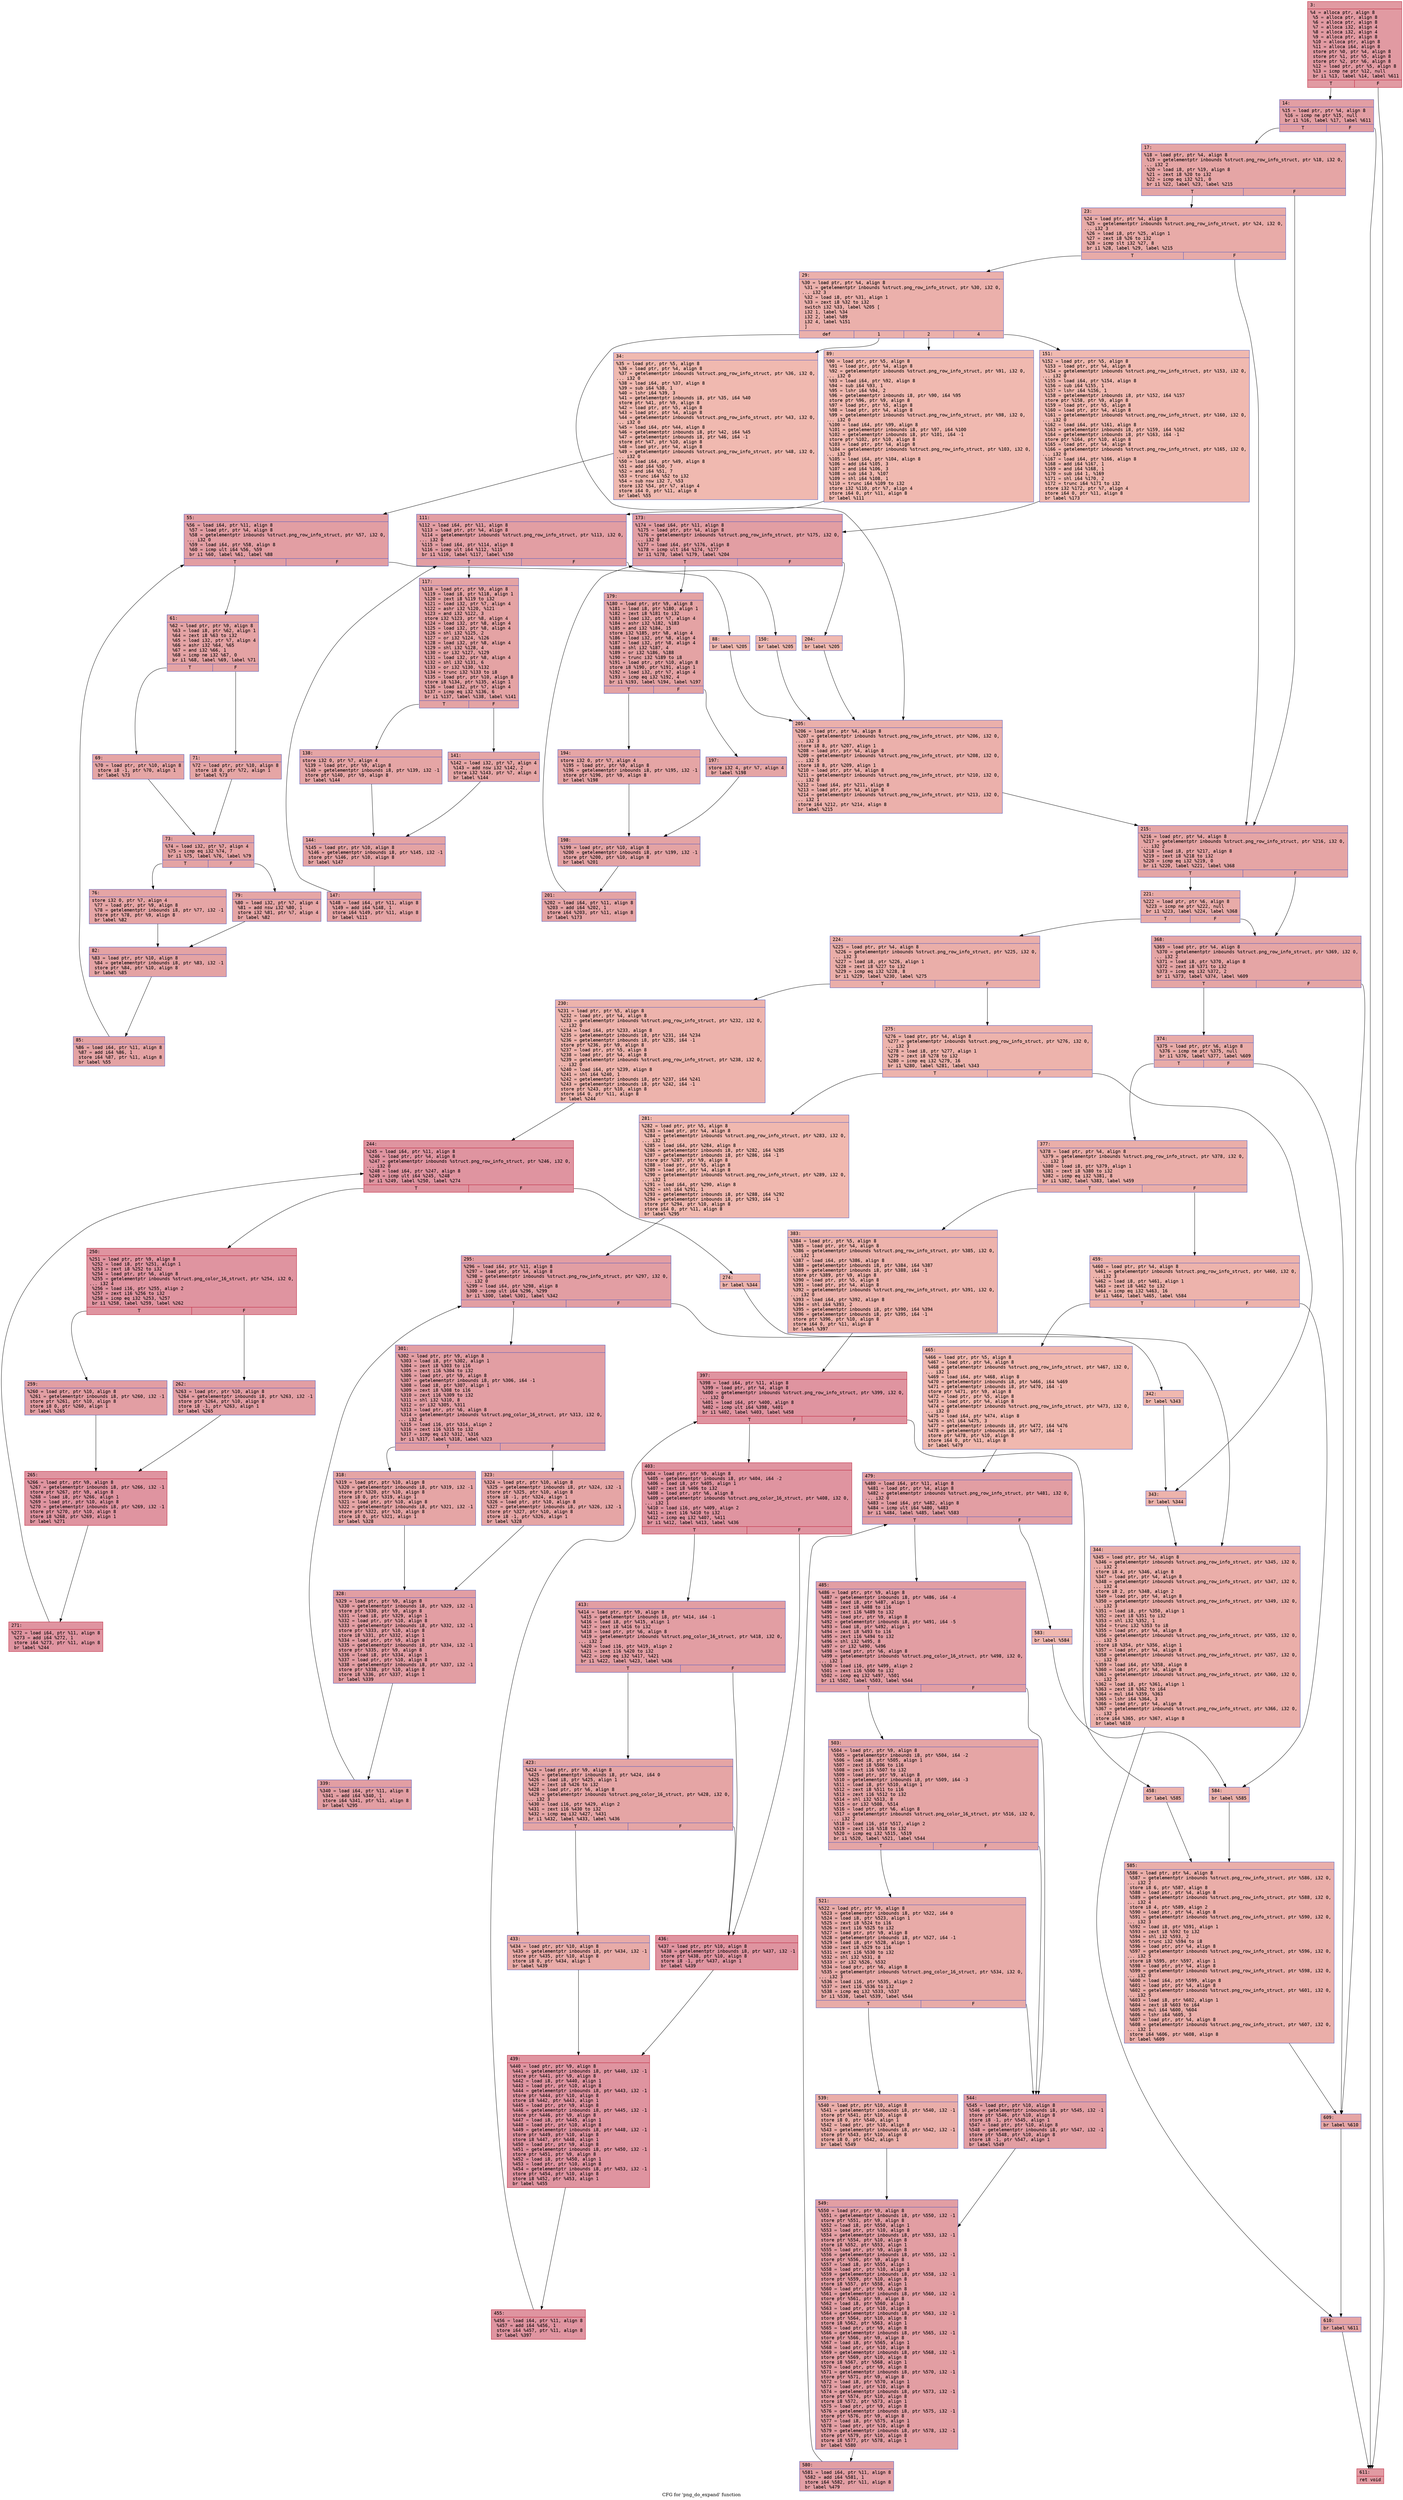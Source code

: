 digraph "CFG for 'png_do_expand' function" {
	label="CFG for 'png_do_expand' function";

	Node0x600000d990e0 [shape=record,color="#b70d28ff", style=filled, fillcolor="#bb1b2c70" fontname="Courier",label="{3:\l|  %4 = alloca ptr, align 8\l  %5 = alloca ptr, align 8\l  %6 = alloca ptr, align 8\l  %7 = alloca i32, align 4\l  %8 = alloca i32, align 4\l  %9 = alloca ptr, align 8\l  %10 = alloca ptr, align 8\l  %11 = alloca i64, align 8\l  store ptr %0, ptr %4, align 8\l  store ptr %1, ptr %5, align 8\l  store ptr %2, ptr %6, align 8\l  %12 = load ptr, ptr %5, align 8\l  %13 = icmp ne ptr %12, null\l  br i1 %13, label %14, label %611\l|{<s0>T|<s1>F}}"];
	Node0x600000d990e0:s0 -> Node0x600000d99130[tooltip="3 -> 14\nProbability 62.50%" ];
	Node0x600000d990e0:s1 -> Node0x600000d9aad0[tooltip="3 -> 611\nProbability 37.50%" ];
	Node0x600000d99130 [shape=record,color="#3d50c3ff", style=filled, fillcolor="#be242e70" fontname="Courier",label="{14:\l|  %15 = load ptr, ptr %4, align 8\l  %16 = icmp ne ptr %15, null\l  br i1 %16, label %17, label %611\l|{<s0>T|<s1>F}}"];
	Node0x600000d99130:s0 -> Node0x600000d99180[tooltip="14 -> 17\nProbability 62.50%" ];
	Node0x600000d99130:s1 -> Node0x600000d9aad0[tooltip="14 -> 611\nProbability 37.50%" ];
	Node0x600000d99180 [shape=record,color="#3d50c3ff", style=filled, fillcolor="#c5333470" fontname="Courier",label="{17:\l|  %18 = load ptr, ptr %4, align 8\l  %19 = getelementptr inbounds %struct.png_row_info_struct, ptr %18, i32 0,\l... i32 2\l  %20 = load i8, ptr %19, align 8\l  %21 = zext i8 %20 to i32\l  %22 = icmp eq i32 %21, 0\l  br i1 %22, label %23, label %215\l|{<s0>T|<s1>F}}"];
	Node0x600000d99180:s0 -> Node0x600000d991d0[tooltip="17 -> 23\nProbability 37.50%" ];
	Node0x600000d99180:s1 -> Node0x600000d99b30[tooltip="17 -> 215\nProbability 62.50%" ];
	Node0x600000d991d0 [shape=record,color="#3d50c3ff", style=filled, fillcolor="#cc403a70" fontname="Courier",label="{23:\l|  %24 = load ptr, ptr %4, align 8\l  %25 = getelementptr inbounds %struct.png_row_info_struct, ptr %24, i32 0,\l... i32 3\l  %26 = load i8, ptr %25, align 1\l  %27 = zext i8 %26 to i32\l  %28 = icmp slt i32 %27, 8\l  br i1 %28, label %29, label %215\l|{<s0>T|<s1>F}}"];
	Node0x600000d991d0:s0 -> Node0x600000d99220[tooltip="23 -> 29\nProbability 50.00%" ];
	Node0x600000d991d0:s1 -> Node0x600000d99b30[tooltip="23 -> 215\nProbability 50.00%" ];
	Node0x600000d99220 [shape=record,color="#3d50c3ff", style=filled, fillcolor="#d24b4070" fontname="Courier",label="{29:\l|  %30 = load ptr, ptr %4, align 8\l  %31 = getelementptr inbounds %struct.png_row_info_struct, ptr %30, i32 0,\l... i32 3\l  %32 = load i8, ptr %31, align 1\l  %33 = zext i8 %32 to i32\l  switch i32 %33, label %205 [\l    i32 1, label %34\l    i32 2, label %89\l    i32 4, label %151\l  ]\l|{<s0>def|<s1>1|<s2>2|<s3>4}}"];
	Node0x600000d99220:s0 -> Node0x600000d99ae0[tooltip="29 -> 205\nProbability 25.00%" ];
	Node0x600000d99220:s1 -> Node0x600000d99270[tooltip="29 -> 34\nProbability 25.00%" ];
	Node0x600000d99220:s2 -> Node0x600000d995e0[tooltip="29 -> 89\nProbability 25.00%" ];
	Node0x600000d99220:s3 -> Node0x600000d99860[tooltip="29 -> 151\nProbability 25.00%" ];
	Node0x600000d99270 [shape=record,color="#3d50c3ff", style=filled, fillcolor="#de614d70" fontname="Courier",label="{34:\l|  %35 = load ptr, ptr %5, align 8\l  %36 = load ptr, ptr %4, align 8\l  %37 = getelementptr inbounds %struct.png_row_info_struct, ptr %36, i32 0,\l... i32 0\l  %38 = load i64, ptr %37, align 8\l  %39 = sub i64 %38, 1\l  %40 = lshr i64 %39, 3\l  %41 = getelementptr inbounds i8, ptr %35, i64 %40\l  store ptr %41, ptr %9, align 8\l  %42 = load ptr, ptr %5, align 8\l  %43 = load ptr, ptr %4, align 8\l  %44 = getelementptr inbounds %struct.png_row_info_struct, ptr %43, i32 0,\l... i32 0\l  %45 = load i64, ptr %44, align 8\l  %46 = getelementptr inbounds i8, ptr %42, i64 %45\l  %47 = getelementptr inbounds i8, ptr %46, i64 -1\l  store ptr %47, ptr %10, align 8\l  %48 = load ptr, ptr %4, align 8\l  %49 = getelementptr inbounds %struct.png_row_info_struct, ptr %48, i32 0,\l... i32 0\l  %50 = load i64, ptr %49, align 8\l  %51 = add i64 %50, 7\l  %52 = and i64 %51, 7\l  %53 = trunc i64 %52 to i32\l  %54 = sub nsw i32 7, %53\l  store i32 %54, ptr %7, align 4\l  store i64 0, ptr %11, align 8\l  br label %55\l}"];
	Node0x600000d99270 -> Node0x600000d992c0[tooltip="34 -> 55\nProbability 100.00%" ];
	Node0x600000d992c0 [shape=record,color="#3d50c3ff", style=filled, fillcolor="#be242e70" fontname="Courier",label="{55:\l|  %56 = load i64, ptr %11, align 8\l  %57 = load ptr, ptr %4, align 8\l  %58 = getelementptr inbounds %struct.png_row_info_struct, ptr %57, i32 0,\l... i32 0\l  %59 = load i64, ptr %58, align 8\l  %60 = icmp ult i64 %56, %59\l  br i1 %60, label %61, label %88\l|{<s0>T|<s1>F}}"];
	Node0x600000d992c0:s0 -> Node0x600000d99310[tooltip="55 -> 61\nProbability 96.88%" ];
	Node0x600000d992c0:s1 -> Node0x600000d99590[tooltip="55 -> 88\nProbability 3.12%" ];
	Node0x600000d99310 [shape=record,color="#3d50c3ff", style=filled, fillcolor="#c32e3170" fontname="Courier",label="{61:\l|  %62 = load ptr, ptr %9, align 8\l  %63 = load i8, ptr %62, align 1\l  %64 = zext i8 %63 to i32\l  %65 = load i32, ptr %7, align 4\l  %66 = ashr i32 %64, %65\l  %67 = and i32 %66, 1\l  %68 = icmp ne i32 %67, 0\l  br i1 %68, label %69, label %71\l|{<s0>T|<s1>F}}"];
	Node0x600000d99310:s0 -> Node0x600000d99360[tooltip="61 -> 69\nProbability 50.00%" ];
	Node0x600000d99310:s1 -> Node0x600000d993b0[tooltip="61 -> 71\nProbability 50.00%" ];
	Node0x600000d99360 [shape=record,color="#3d50c3ff", style=filled, fillcolor="#c5333470" fontname="Courier",label="{69:\l|  %70 = load ptr, ptr %10, align 8\l  store i8 -1, ptr %70, align 1\l  br label %73\l}"];
	Node0x600000d99360 -> Node0x600000d99400[tooltip="69 -> 73\nProbability 100.00%" ];
	Node0x600000d993b0 [shape=record,color="#3d50c3ff", style=filled, fillcolor="#c5333470" fontname="Courier",label="{71:\l|  %72 = load ptr, ptr %10, align 8\l  store i8 0, ptr %72, align 1\l  br label %73\l}"];
	Node0x600000d993b0 -> Node0x600000d99400[tooltip="71 -> 73\nProbability 100.00%" ];
	Node0x600000d99400 [shape=record,color="#3d50c3ff", style=filled, fillcolor="#c32e3170" fontname="Courier",label="{73:\l|  %74 = load i32, ptr %7, align 4\l  %75 = icmp eq i32 %74, 7\l  br i1 %75, label %76, label %79\l|{<s0>T|<s1>F}}"];
	Node0x600000d99400:s0 -> Node0x600000d99450[tooltip="73 -> 76\nProbability 50.00%" ];
	Node0x600000d99400:s1 -> Node0x600000d994a0[tooltip="73 -> 79\nProbability 50.00%" ];
	Node0x600000d99450 [shape=record,color="#3d50c3ff", style=filled, fillcolor="#c5333470" fontname="Courier",label="{76:\l|  store i32 0, ptr %7, align 4\l  %77 = load ptr, ptr %9, align 8\l  %78 = getelementptr inbounds i8, ptr %77, i32 -1\l  store ptr %78, ptr %9, align 8\l  br label %82\l}"];
	Node0x600000d99450 -> Node0x600000d994f0[tooltip="76 -> 82\nProbability 100.00%" ];
	Node0x600000d994a0 [shape=record,color="#3d50c3ff", style=filled, fillcolor="#c5333470" fontname="Courier",label="{79:\l|  %80 = load i32, ptr %7, align 4\l  %81 = add nsw i32 %80, 1\l  store i32 %81, ptr %7, align 4\l  br label %82\l}"];
	Node0x600000d994a0 -> Node0x600000d994f0[tooltip="79 -> 82\nProbability 100.00%" ];
	Node0x600000d994f0 [shape=record,color="#3d50c3ff", style=filled, fillcolor="#c32e3170" fontname="Courier",label="{82:\l|  %83 = load ptr, ptr %10, align 8\l  %84 = getelementptr inbounds i8, ptr %83, i32 -1\l  store ptr %84, ptr %10, align 8\l  br label %85\l}"];
	Node0x600000d994f0 -> Node0x600000d99540[tooltip="82 -> 85\nProbability 100.00%" ];
	Node0x600000d99540 [shape=record,color="#3d50c3ff", style=filled, fillcolor="#c32e3170" fontname="Courier",label="{85:\l|  %86 = load i64, ptr %11, align 8\l  %87 = add i64 %86, 1\l  store i64 %87, ptr %11, align 8\l  br label %55\l}"];
	Node0x600000d99540 -> Node0x600000d992c0[tooltip="85 -> 55\nProbability 100.00%" ];
	Node0x600000d99590 [shape=record,color="#3d50c3ff", style=filled, fillcolor="#de614d70" fontname="Courier",label="{88:\l|  br label %205\l}"];
	Node0x600000d99590 -> Node0x600000d99ae0[tooltip="88 -> 205\nProbability 100.00%" ];
	Node0x600000d995e0 [shape=record,color="#3d50c3ff", style=filled, fillcolor="#de614d70" fontname="Courier",label="{89:\l|  %90 = load ptr, ptr %5, align 8\l  %91 = load ptr, ptr %4, align 8\l  %92 = getelementptr inbounds %struct.png_row_info_struct, ptr %91, i32 0,\l... i32 0\l  %93 = load i64, ptr %92, align 8\l  %94 = sub i64 %93, 1\l  %95 = lshr i64 %94, 2\l  %96 = getelementptr inbounds i8, ptr %90, i64 %95\l  store ptr %96, ptr %9, align 8\l  %97 = load ptr, ptr %5, align 8\l  %98 = load ptr, ptr %4, align 8\l  %99 = getelementptr inbounds %struct.png_row_info_struct, ptr %98, i32 0,\l... i32 0\l  %100 = load i64, ptr %99, align 8\l  %101 = getelementptr inbounds i8, ptr %97, i64 %100\l  %102 = getelementptr inbounds i8, ptr %101, i64 -1\l  store ptr %102, ptr %10, align 8\l  %103 = load ptr, ptr %4, align 8\l  %104 = getelementptr inbounds %struct.png_row_info_struct, ptr %103, i32 0,\l... i32 0\l  %105 = load i64, ptr %104, align 8\l  %106 = add i64 %105, 3\l  %107 = and i64 %106, 3\l  %108 = sub i64 3, %107\l  %109 = shl i64 %108, 1\l  %110 = trunc i64 %109 to i32\l  store i32 %110, ptr %7, align 4\l  store i64 0, ptr %11, align 8\l  br label %111\l}"];
	Node0x600000d995e0 -> Node0x600000d99630[tooltip="89 -> 111\nProbability 100.00%" ];
	Node0x600000d99630 [shape=record,color="#3d50c3ff", style=filled, fillcolor="#be242e70" fontname="Courier",label="{111:\l|  %112 = load i64, ptr %11, align 8\l  %113 = load ptr, ptr %4, align 8\l  %114 = getelementptr inbounds %struct.png_row_info_struct, ptr %113, i32 0,\l... i32 0\l  %115 = load i64, ptr %114, align 8\l  %116 = icmp ult i64 %112, %115\l  br i1 %116, label %117, label %150\l|{<s0>T|<s1>F}}"];
	Node0x600000d99630:s0 -> Node0x600000d99680[tooltip="111 -> 117\nProbability 96.88%" ];
	Node0x600000d99630:s1 -> Node0x600000d99810[tooltip="111 -> 150\nProbability 3.12%" ];
	Node0x600000d99680 [shape=record,color="#3d50c3ff", style=filled, fillcolor="#c32e3170" fontname="Courier",label="{117:\l|  %118 = load ptr, ptr %9, align 8\l  %119 = load i8, ptr %118, align 1\l  %120 = zext i8 %119 to i32\l  %121 = load i32, ptr %7, align 4\l  %122 = ashr i32 %120, %121\l  %123 = and i32 %122, 3\l  store i32 %123, ptr %8, align 4\l  %124 = load i32, ptr %8, align 4\l  %125 = load i32, ptr %8, align 4\l  %126 = shl i32 %125, 2\l  %127 = or i32 %124, %126\l  %128 = load i32, ptr %8, align 4\l  %129 = shl i32 %128, 4\l  %130 = or i32 %127, %129\l  %131 = load i32, ptr %8, align 4\l  %132 = shl i32 %131, 6\l  %133 = or i32 %130, %132\l  %134 = trunc i32 %133 to i8\l  %135 = load ptr, ptr %10, align 8\l  store i8 %134, ptr %135, align 1\l  %136 = load i32, ptr %7, align 4\l  %137 = icmp eq i32 %136, 6\l  br i1 %137, label %138, label %141\l|{<s0>T|<s1>F}}"];
	Node0x600000d99680:s0 -> Node0x600000d996d0[tooltip="117 -> 138\nProbability 50.00%" ];
	Node0x600000d99680:s1 -> Node0x600000d99720[tooltip="117 -> 141\nProbability 50.00%" ];
	Node0x600000d996d0 [shape=record,color="#3d50c3ff", style=filled, fillcolor="#c5333470" fontname="Courier",label="{138:\l|  store i32 0, ptr %7, align 4\l  %139 = load ptr, ptr %9, align 8\l  %140 = getelementptr inbounds i8, ptr %139, i32 -1\l  store ptr %140, ptr %9, align 8\l  br label %144\l}"];
	Node0x600000d996d0 -> Node0x600000d99770[tooltip="138 -> 144\nProbability 100.00%" ];
	Node0x600000d99720 [shape=record,color="#3d50c3ff", style=filled, fillcolor="#c5333470" fontname="Courier",label="{141:\l|  %142 = load i32, ptr %7, align 4\l  %143 = add nsw i32 %142, 2\l  store i32 %143, ptr %7, align 4\l  br label %144\l}"];
	Node0x600000d99720 -> Node0x600000d99770[tooltip="141 -> 144\nProbability 100.00%" ];
	Node0x600000d99770 [shape=record,color="#3d50c3ff", style=filled, fillcolor="#c32e3170" fontname="Courier",label="{144:\l|  %145 = load ptr, ptr %10, align 8\l  %146 = getelementptr inbounds i8, ptr %145, i32 -1\l  store ptr %146, ptr %10, align 8\l  br label %147\l}"];
	Node0x600000d99770 -> Node0x600000d997c0[tooltip="144 -> 147\nProbability 100.00%" ];
	Node0x600000d997c0 [shape=record,color="#3d50c3ff", style=filled, fillcolor="#c32e3170" fontname="Courier",label="{147:\l|  %148 = load i64, ptr %11, align 8\l  %149 = add i64 %148, 1\l  store i64 %149, ptr %11, align 8\l  br label %111\l}"];
	Node0x600000d997c0 -> Node0x600000d99630[tooltip="147 -> 111\nProbability 100.00%" ];
	Node0x600000d99810 [shape=record,color="#3d50c3ff", style=filled, fillcolor="#de614d70" fontname="Courier",label="{150:\l|  br label %205\l}"];
	Node0x600000d99810 -> Node0x600000d99ae0[tooltip="150 -> 205\nProbability 100.00%" ];
	Node0x600000d99860 [shape=record,color="#3d50c3ff", style=filled, fillcolor="#de614d70" fontname="Courier",label="{151:\l|  %152 = load ptr, ptr %5, align 8\l  %153 = load ptr, ptr %4, align 8\l  %154 = getelementptr inbounds %struct.png_row_info_struct, ptr %153, i32 0,\l... i32 0\l  %155 = load i64, ptr %154, align 8\l  %156 = sub i64 %155, 1\l  %157 = lshr i64 %156, 1\l  %158 = getelementptr inbounds i8, ptr %152, i64 %157\l  store ptr %158, ptr %9, align 8\l  %159 = load ptr, ptr %5, align 8\l  %160 = load ptr, ptr %4, align 8\l  %161 = getelementptr inbounds %struct.png_row_info_struct, ptr %160, i32 0,\l... i32 0\l  %162 = load i64, ptr %161, align 8\l  %163 = getelementptr inbounds i8, ptr %159, i64 %162\l  %164 = getelementptr inbounds i8, ptr %163, i64 -1\l  store ptr %164, ptr %10, align 8\l  %165 = load ptr, ptr %4, align 8\l  %166 = getelementptr inbounds %struct.png_row_info_struct, ptr %165, i32 0,\l... i32 0\l  %167 = load i64, ptr %166, align 8\l  %168 = add i64 %167, 1\l  %169 = and i64 %168, 1\l  %170 = sub i64 1, %169\l  %171 = shl i64 %170, 2\l  %172 = trunc i64 %171 to i32\l  store i32 %172, ptr %7, align 4\l  store i64 0, ptr %11, align 8\l  br label %173\l}"];
	Node0x600000d99860 -> Node0x600000d998b0[tooltip="151 -> 173\nProbability 100.00%" ];
	Node0x600000d998b0 [shape=record,color="#3d50c3ff", style=filled, fillcolor="#be242e70" fontname="Courier",label="{173:\l|  %174 = load i64, ptr %11, align 8\l  %175 = load ptr, ptr %4, align 8\l  %176 = getelementptr inbounds %struct.png_row_info_struct, ptr %175, i32 0,\l... i32 0\l  %177 = load i64, ptr %176, align 8\l  %178 = icmp ult i64 %174, %177\l  br i1 %178, label %179, label %204\l|{<s0>T|<s1>F}}"];
	Node0x600000d998b0:s0 -> Node0x600000d99900[tooltip="173 -> 179\nProbability 96.88%" ];
	Node0x600000d998b0:s1 -> Node0x600000d99a90[tooltip="173 -> 204\nProbability 3.12%" ];
	Node0x600000d99900 [shape=record,color="#3d50c3ff", style=filled, fillcolor="#c32e3170" fontname="Courier",label="{179:\l|  %180 = load ptr, ptr %9, align 8\l  %181 = load i8, ptr %180, align 1\l  %182 = zext i8 %181 to i32\l  %183 = load i32, ptr %7, align 4\l  %184 = ashr i32 %182, %183\l  %185 = and i32 %184, 15\l  store i32 %185, ptr %8, align 4\l  %186 = load i32, ptr %8, align 4\l  %187 = load i32, ptr %8, align 4\l  %188 = shl i32 %187, 4\l  %189 = or i32 %186, %188\l  %190 = trunc i32 %189 to i8\l  %191 = load ptr, ptr %10, align 8\l  store i8 %190, ptr %191, align 1\l  %192 = load i32, ptr %7, align 4\l  %193 = icmp eq i32 %192, 4\l  br i1 %193, label %194, label %197\l|{<s0>T|<s1>F}}"];
	Node0x600000d99900:s0 -> Node0x600000d99950[tooltip="179 -> 194\nProbability 50.00%" ];
	Node0x600000d99900:s1 -> Node0x600000d999a0[tooltip="179 -> 197\nProbability 50.00%" ];
	Node0x600000d99950 [shape=record,color="#3d50c3ff", style=filled, fillcolor="#c5333470" fontname="Courier",label="{194:\l|  store i32 0, ptr %7, align 4\l  %195 = load ptr, ptr %9, align 8\l  %196 = getelementptr inbounds i8, ptr %195, i32 -1\l  store ptr %196, ptr %9, align 8\l  br label %198\l}"];
	Node0x600000d99950 -> Node0x600000d999f0[tooltip="194 -> 198\nProbability 100.00%" ];
	Node0x600000d999a0 [shape=record,color="#3d50c3ff", style=filled, fillcolor="#c5333470" fontname="Courier",label="{197:\l|  store i32 4, ptr %7, align 4\l  br label %198\l}"];
	Node0x600000d999a0 -> Node0x600000d999f0[tooltip="197 -> 198\nProbability 100.00%" ];
	Node0x600000d999f0 [shape=record,color="#3d50c3ff", style=filled, fillcolor="#c32e3170" fontname="Courier",label="{198:\l|  %199 = load ptr, ptr %10, align 8\l  %200 = getelementptr inbounds i8, ptr %199, i32 -1\l  store ptr %200, ptr %10, align 8\l  br label %201\l}"];
	Node0x600000d999f0 -> Node0x600000d99a40[tooltip="198 -> 201\nProbability 100.00%" ];
	Node0x600000d99a40 [shape=record,color="#3d50c3ff", style=filled, fillcolor="#c32e3170" fontname="Courier",label="{201:\l|  %202 = load i64, ptr %11, align 8\l  %203 = add i64 %202, 1\l  store i64 %203, ptr %11, align 8\l  br label %173\l}"];
	Node0x600000d99a40 -> Node0x600000d998b0[tooltip="201 -> 173\nProbability 100.00%" ];
	Node0x600000d99a90 [shape=record,color="#3d50c3ff", style=filled, fillcolor="#de614d70" fontname="Courier",label="{204:\l|  br label %205\l}"];
	Node0x600000d99a90 -> Node0x600000d99ae0[tooltip="204 -> 205\nProbability 100.00%" ];
	Node0x600000d99ae0 [shape=record,color="#3d50c3ff", style=filled, fillcolor="#d24b4070" fontname="Courier",label="{205:\l|  %206 = load ptr, ptr %4, align 8\l  %207 = getelementptr inbounds %struct.png_row_info_struct, ptr %206, i32 0,\l... i32 3\l  store i8 8, ptr %207, align 1\l  %208 = load ptr, ptr %4, align 8\l  %209 = getelementptr inbounds %struct.png_row_info_struct, ptr %208, i32 0,\l... i32 5\l  store i8 8, ptr %209, align 1\l  %210 = load ptr, ptr %4, align 8\l  %211 = getelementptr inbounds %struct.png_row_info_struct, ptr %210, i32 0,\l... i32 0\l  %212 = load i64, ptr %211, align 8\l  %213 = load ptr, ptr %4, align 8\l  %214 = getelementptr inbounds %struct.png_row_info_struct, ptr %213, i32 0,\l... i32 1\l  store i64 %212, ptr %214, align 8\l  br label %215\l}"];
	Node0x600000d99ae0 -> Node0x600000d99b30[tooltip="205 -> 215\nProbability 100.00%" ];
	Node0x600000d99b30 [shape=record,color="#3d50c3ff", style=filled, fillcolor="#c5333470" fontname="Courier",label="{215:\l|  %216 = load ptr, ptr %4, align 8\l  %217 = getelementptr inbounds %struct.png_row_info_struct, ptr %216, i32 0,\l... i32 2\l  %218 = load i8, ptr %217, align 8\l  %219 = zext i8 %218 to i32\l  %220 = icmp eq i32 %219, 0\l  br i1 %220, label %221, label %368\l|{<s0>T|<s1>F}}"];
	Node0x600000d99b30:s0 -> Node0x600000d99b80[tooltip="215 -> 221\nProbability 37.50%" ];
	Node0x600000d99b30:s1 -> Node0x600000d9a210[tooltip="215 -> 368\nProbability 62.50%" ];
	Node0x600000d99b80 [shape=record,color="#3d50c3ff", style=filled, fillcolor="#cc403a70" fontname="Courier",label="{221:\l|  %222 = load ptr, ptr %6, align 8\l  %223 = icmp ne ptr %222, null\l  br i1 %223, label %224, label %368\l|{<s0>T|<s1>F}}"];
	Node0x600000d99b80:s0 -> Node0x600000d99bd0[tooltip="221 -> 224\nProbability 62.50%" ];
	Node0x600000d99b80:s1 -> Node0x600000d9a210[tooltip="221 -> 368\nProbability 37.50%" ];
	Node0x600000d99bd0 [shape=record,color="#3d50c3ff", style=filled, fillcolor="#d0473d70" fontname="Courier",label="{224:\l|  %225 = load ptr, ptr %4, align 8\l  %226 = getelementptr inbounds %struct.png_row_info_struct, ptr %225, i32 0,\l... i32 3\l  %227 = load i8, ptr %226, align 1\l  %228 = zext i8 %227 to i32\l  %229 = icmp eq i32 %228, 8\l  br i1 %229, label %230, label %275\l|{<s0>T|<s1>F}}"];
	Node0x600000d99bd0:s0 -> Node0x600000d99c20[tooltip="224 -> 230\nProbability 50.00%" ];
	Node0x600000d99bd0:s1 -> Node0x600000d99ea0[tooltip="224 -> 275\nProbability 50.00%" ];
	Node0x600000d99c20 [shape=record,color="#3d50c3ff", style=filled, fillcolor="#d6524470" fontname="Courier",label="{230:\l|  %231 = load ptr, ptr %5, align 8\l  %232 = load ptr, ptr %4, align 8\l  %233 = getelementptr inbounds %struct.png_row_info_struct, ptr %232, i32 0,\l... i32 0\l  %234 = load i64, ptr %233, align 8\l  %235 = getelementptr inbounds i8, ptr %231, i64 %234\l  %236 = getelementptr inbounds i8, ptr %235, i64 -1\l  store ptr %236, ptr %9, align 8\l  %237 = load ptr, ptr %5, align 8\l  %238 = load ptr, ptr %4, align 8\l  %239 = getelementptr inbounds %struct.png_row_info_struct, ptr %238, i32 0,\l... i32 0\l  %240 = load i64, ptr %239, align 8\l  %241 = shl i64 %240, 1\l  %242 = getelementptr inbounds i8, ptr %237, i64 %241\l  %243 = getelementptr inbounds i8, ptr %242, i64 -1\l  store ptr %243, ptr %10, align 8\l  store i64 0, ptr %11, align 8\l  br label %244\l}"];
	Node0x600000d99c20 -> Node0x600000d99c70[tooltip="230 -> 244\nProbability 100.00%" ];
	Node0x600000d99c70 [shape=record,color="#b70d28ff", style=filled, fillcolor="#b70d2870" fontname="Courier",label="{244:\l|  %245 = load i64, ptr %11, align 8\l  %246 = load ptr, ptr %4, align 8\l  %247 = getelementptr inbounds %struct.png_row_info_struct, ptr %246, i32 0,\l... i32 0\l  %248 = load i64, ptr %247, align 8\l  %249 = icmp ult i64 %245, %248\l  br i1 %249, label %250, label %274\l|{<s0>T|<s1>F}}"];
	Node0x600000d99c70:s0 -> Node0x600000d99cc0[tooltip="244 -> 250\nProbability 96.88%" ];
	Node0x600000d99c70:s1 -> Node0x600000d99e50[tooltip="244 -> 274\nProbability 3.12%" ];
	Node0x600000d99cc0 [shape=record,color="#b70d28ff", style=filled, fillcolor="#b70d2870" fontname="Courier",label="{250:\l|  %251 = load ptr, ptr %9, align 8\l  %252 = load i8, ptr %251, align 1\l  %253 = zext i8 %252 to i32\l  %254 = load ptr, ptr %6, align 8\l  %255 = getelementptr inbounds %struct.png_color_16_struct, ptr %254, i32 0,\l... i32 4\l  %256 = load i16, ptr %255, align 2\l  %257 = zext i16 %256 to i32\l  %258 = icmp eq i32 %253, %257\l  br i1 %258, label %259, label %262\l|{<s0>T|<s1>F}}"];
	Node0x600000d99cc0:s0 -> Node0x600000d99d10[tooltip="250 -> 259\nProbability 50.00%" ];
	Node0x600000d99cc0:s1 -> Node0x600000d99d60[tooltip="250 -> 262\nProbability 50.00%" ];
	Node0x600000d99d10 [shape=record,color="#3d50c3ff", style=filled, fillcolor="#be242e70" fontname="Courier",label="{259:\l|  %260 = load ptr, ptr %10, align 8\l  %261 = getelementptr inbounds i8, ptr %260, i32 -1\l  store ptr %261, ptr %10, align 8\l  store i8 0, ptr %260, align 1\l  br label %265\l}"];
	Node0x600000d99d10 -> Node0x600000d99db0[tooltip="259 -> 265\nProbability 100.00%" ];
	Node0x600000d99d60 [shape=record,color="#3d50c3ff", style=filled, fillcolor="#be242e70" fontname="Courier",label="{262:\l|  %263 = load ptr, ptr %10, align 8\l  %264 = getelementptr inbounds i8, ptr %263, i32 -1\l  store ptr %264, ptr %10, align 8\l  store i8 -1, ptr %263, align 1\l  br label %265\l}"];
	Node0x600000d99d60 -> Node0x600000d99db0[tooltip="262 -> 265\nProbability 100.00%" ];
	Node0x600000d99db0 [shape=record,color="#b70d28ff", style=filled, fillcolor="#b70d2870" fontname="Courier",label="{265:\l|  %266 = load ptr, ptr %9, align 8\l  %267 = getelementptr inbounds i8, ptr %266, i32 -1\l  store ptr %267, ptr %9, align 8\l  %268 = load i8, ptr %266, align 1\l  %269 = load ptr, ptr %10, align 8\l  %270 = getelementptr inbounds i8, ptr %269, i32 -1\l  store ptr %270, ptr %10, align 8\l  store i8 %268, ptr %269, align 1\l  br label %271\l}"];
	Node0x600000d99db0 -> Node0x600000d99e00[tooltip="265 -> 271\nProbability 100.00%" ];
	Node0x600000d99e00 [shape=record,color="#b70d28ff", style=filled, fillcolor="#b70d2870" fontname="Courier",label="{271:\l|  %272 = load i64, ptr %11, align 8\l  %273 = add i64 %272, 1\l  store i64 %273, ptr %11, align 8\l  br label %244\l}"];
	Node0x600000d99e00 -> Node0x600000d99c70[tooltip="271 -> 244\nProbability 100.00%" ];
	Node0x600000d99e50 [shape=record,color="#3d50c3ff", style=filled, fillcolor="#d6524470" fontname="Courier",label="{274:\l|  br label %344\l}"];
	Node0x600000d99e50 -> Node0x600000d9a1c0[tooltip="274 -> 344\nProbability 100.00%" ];
	Node0x600000d99ea0 [shape=record,color="#3d50c3ff", style=filled, fillcolor="#d6524470" fontname="Courier",label="{275:\l|  %276 = load ptr, ptr %4, align 8\l  %277 = getelementptr inbounds %struct.png_row_info_struct, ptr %276, i32 0,\l... i32 3\l  %278 = load i8, ptr %277, align 1\l  %279 = zext i8 %278 to i32\l  %280 = icmp eq i32 %279, 16\l  br i1 %280, label %281, label %343\l|{<s0>T|<s1>F}}"];
	Node0x600000d99ea0:s0 -> Node0x600000d99ef0[tooltip="275 -> 281\nProbability 50.00%" ];
	Node0x600000d99ea0:s1 -> Node0x600000d9a170[tooltip="275 -> 343\nProbability 50.00%" ];
	Node0x600000d99ef0 [shape=record,color="#3d50c3ff", style=filled, fillcolor="#dc5d4a70" fontname="Courier",label="{281:\l|  %282 = load ptr, ptr %5, align 8\l  %283 = load ptr, ptr %4, align 8\l  %284 = getelementptr inbounds %struct.png_row_info_struct, ptr %283, i32 0,\l... i32 1\l  %285 = load i64, ptr %284, align 8\l  %286 = getelementptr inbounds i8, ptr %282, i64 %285\l  %287 = getelementptr inbounds i8, ptr %286, i64 -1\l  store ptr %287, ptr %9, align 8\l  %288 = load ptr, ptr %5, align 8\l  %289 = load ptr, ptr %4, align 8\l  %290 = getelementptr inbounds %struct.png_row_info_struct, ptr %289, i32 0,\l... i32 1\l  %291 = load i64, ptr %290, align 8\l  %292 = shl i64 %291, 1\l  %293 = getelementptr inbounds i8, ptr %288, i64 %292\l  %294 = getelementptr inbounds i8, ptr %293, i64 -1\l  store ptr %294, ptr %10, align 8\l  store i64 0, ptr %11, align 8\l  br label %295\l}"];
	Node0x600000d99ef0 -> Node0x600000d99f40[tooltip="281 -> 295\nProbability 100.00%" ];
	Node0x600000d99f40 [shape=record,color="#3d50c3ff", style=filled, fillcolor="#be242e70" fontname="Courier",label="{295:\l|  %296 = load i64, ptr %11, align 8\l  %297 = load ptr, ptr %4, align 8\l  %298 = getelementptr inbounds %struct.png_row_info_struct, ptr %297, i32 0,\l... i32 0\l  %299 = load i64, ptr %298, align 8\l  %300 = icmp ult i64 %296, %299\l  br i1 %300, label %301, label %342\l|{<s0>T|<s1>F}}"];
	Node0x600000d99f40:s0 -> Node0x600000d99f90[tooltip="295 -> 301\nProbability 96.88%" ];
	Node0x600000d99f40:s1 -> Node0x600000d9a120[tooltip="295 -> 342\nProbability 3.12%" ];
	Node0x600000d99f90 [shape=record,color="#3d50c3ff", style=filled, fillcolor="#be242e70" fontname="Courier",label="{301:\l|  %302 = load ptr, ptr %9, align 8\l  %303 = load i8, ptr %302, align 1\l  %304 = zext i8 %303 to i16\l  %305 = zext i16 %304 to i32\l  %306 = load ptr, ptr %9, align 8\l  %307 = getelementptr inbounds i8, ptr %306, i64 -1\l  %308 = load i8, ptr %307, align 1\l  %309 = zext i8 %308 to i16\l  %310 = zext i16 %309 to i32\l  %311 = shl i32 %310, 8\l  %312 = or i32 %305, %311\l  %313 = load ptr, ptr %6, align 8\l  %314 = getelementptr inbounds %struct.png_color_16_struct, ptr %313, i32 0,\l... i32 4\l  %315 = load i16, ptr %314, align 2\l  %316 = zext i16 %315 to i32\l  %317 = icmp eq i32 %312, %316\l  br i1 %317, label %318, label %323\l|{<s0>T|<s1>F}}"];
	Node0x600000d99f90:s0 -> Node0x600000d99fe0[tooltip="301 -> 318\nProbability 50.00%" ];
	Node0x600000d99f90:s1 -> Node0x600000d9a030[tooltip="301 -> 323\nProbability 50.00%" ];
	Node0x600000d99fe0 [shape=record,color="#3d50c3ff", style=filled, fillcolor="#c5333470" fontname="Courier",label="{318:\l|  %319 = load ptr, ptr %10, align 8\l  %320 = getelementptr inbounds i8, ptr %319, i32 -1\l  store ptr %320, ptr %10, align 8\l  store i8 0, ptr %319, align 1\l  %321 = load ptr, ptr %10, align 8\l  %322 = getelementptr inbounds i8, ptr %321, i32 -1\l  store ptr %322, ptr %10, align 8\l  store i8 0, ptr %321, align 1\l  br label %328\l}"];
	Node0x600000d99fe0 -> Node0x600000d9a080[tooltip="318 -> 328\nProbability 100.00%" ];
	Node0x600000d9a030 [shape=record,color="#3d50c3ff", style=filled, fillcolor="#c5333470" fontname="Courier",label="{323:\l|  %324 = load ptr, ptr %10, align 8\l  %325 = getelementptr inbounds i8, ptr %324, i32 -1\l  store ptr %325, ptr %10, align 8\l  store i8 -1, ptr %324, align 1\l  %326 = load ptr, ptr %10, align 8\l  %327 = getelementptr inbounds i8, ptr %326, i32 -1\l  store ptr %327, ptr %10, align 8\l  store i8 -1, ptr %326, align 1\l  br label %328\l}"];
	Node0x600000d9a030 -> Node0x600000d9a080[tooltip="323 -> 328\nProbability 100.00%" ];
	Node0x600000d9a080 [shape=record,color="#3d50c3ff", style=filled, fillcolor="#be242e70" fontname="Courier",label="{328:\l|  %329 = load ptr, ptr %9, align 8\l  %330 = getelementptr inbounds i8, ptr %329, i32 -1\l  store ptr %330, ptr %9, align 8\l  %331 = load i8, ptr %329, align 1\l  %332 = load ptr, ptr %10, align 8\l  %333 = getelementptr inbounds i8, ptr %332, i32 -1\l  store ptr %333, ptr %10, align 8\l  store i8 %331, ptr %332, align 1\l  %334 = load ptr, ptr %9, align 8\l  %335 = getelementptr inbounds i8, ptr %334, i32 -1\l  store ptr %335, ptr %9, align 8\l  %336 = load i8, ptr %334, align 1\l  %337 = load ptr, ptr %10, align 8\l  %338 = getelementptr inbounds i8, ptr %337, i32 -1\l  store ptr %338, ptr %10, align 8\l  store i8 %336, ptr %337, align 1\l  br label %339\l}"];
	Node0x600000d9a080 -> Node0x600000d9a0d0[tooltip="328 -> 339\nProbability 100.00%" ];
	Node0x600000d9a0d0 [shape=record,color="#3d50c3ff", style=filled, fillcolor="#be242e70" fontname="Courier",label="{339:\l|  %340 = load i64, ptr %11, align 8\l  %341 = add i64 %340, 1\l  store i64 %341, ptr %11, align 8\l  br label %295\l}"];
	Node0x600000d9a0d0 -> Node0x600000d99f40[tooltip="339 -> 295\nProbability 100.00%" ];
	Node0x600000d9a120 [shape=record,color="#3d50c3ff", style=filled, fillcolor="#dc5d4a70" fontname="Courier",label="{342:\l|  br label %343\l}"];
	Node0x600000d9a120 -> Node0x600000d9a170[tooltip="342 -> 343\nProbability 100.00%" ];
	Node0x600000d9a170 [shape=record,color="#3d50c3ff", style=filled, fillcolor="#d6524470" fontname="Courier",label="{343:\l|  br label %344\l}"];
	Node0x600000d9a170 -> Node0x600000d9a1c0[tooltip="343 -> 344\nProbability 100.00%" ];
	Node0x600000d9a1c0 [shape=record,color="#3d50c3ff", style=filled, fillcolor="#d0473d70" fontname="Courier",label="{344:\l|  %345 = load ptr, ptr %4, align 8\l  %346 = getelementptr inbounds %struct.png_row_info_struct, ptr %345, i32 0,\l... i32 2\l  store i8 4, ptr %346, align 8\l  %347 = load ptr, ptr %4, align 8\l  %348 = getelementptr inbounds %struct.png_row_info_struct, ptr %347, i32 0,\l... i32 4\l  store i8 2, ptr %348, align 2\l  %349 = load ptr, ptr %4, align 8\l  %350 = getelementptr inbounds %struct.png_row_info_struct, ptr %349, i32 0,\l... i32 3\l  %351 = load i8, ptr %350, align 1\l  %352 = zext i8 %351 to i32\l  %353 = shl i32 %352, 1\l  %354 = trunc i32 %353 to i8\l  %355 = load ptr, ptr %4, align 8\l  %356 = getelementptr inbounds %struct.png_row_info_struct, ptr %355, i32 0,\l... i32 5\l  store i8 %354, ptr %356, align 1\l  %357 = load ptr, ptr %4, align 8\l  %358 = getelementptr inbounds %struct.png_row_info_struct, ptr %357, i32 0,\l... i32 0\l  %359 = load i64, ptr %358, align 8\l  %360 = load ptr, ptr %4, align 8\l  %361 = getelementptr inbounds %struct.png_row_info_struct, ptr %360, i32 0,\l... i32 5\l  %362 = load i8, ptr %361, align 1\l  %363 = zext i8 %362 to i64\l  %364 = mul i64 %359, %363\l  %365 = lshr i64 %364, 3\l  %366 = load ptr, ptr %4, align 8\l  %367 = getelementptr inbounds %struct.png_row_info_struct, ptr %366, i32 0,\l... i32 1\l  store i64 %365, ptr %367, align 8\l  br label %610\l}"];
	Node0x600000d9a1c0 -> Node0x600000d9aa80[tooltip="344 -> 610\nProbability 100.00%" ];
	Node0x600000d9a210 [shape=record,color="#3d50c3ff", style=filled, fillcolor="#c5333470" fontname="Courier",label="{368:\l|  %369 = load ptr, ptr %4, align 8\l  %370 = getelementptr inbounds %struct.png_row_info_struct, ptr %369, i32 0,\l... i32 2\l  %371 = load i8, ptr %370, align 8\l  %372 = zext i8 %371 to i32\l  %373 = icmp eq i32 %372, 2\l  br i1 %373, label %374, label %609\l|{<s0>T|<s1>F}}"];
	Node0x600000d9a210:s0 -> Node0x600000d9a260[tooltip="368 -> 374\nProbability 50.00%" ];
	Node0x600000d9a210:s1 -> Node0x600000d9aa30[tooltip="368 -> 609\nProbability 50.00%" ];
	Node0x600000d9a260 [shape=record,color="#3d50c3ff", style=filled, fillcolor="#cc403a70" fontname="Courier",label="{374:\l|  %375 = load ptr, ptr %6, align 8\l  %376 = icmp ne ptr %375, null\l  br i1 %376, label %377, label %609\l|{<s0>T|<s1>F}}"];
	Node0x600000d9a260:s0 -> Node0x600000d9a2b0[tooltip="374 -> 377\nProbability 62.50%" ];
	Node0x600000d9a260:s1 -> Node0x600000d9aa30[tooltip="374 -> 609\nProbability 37.50%" ];
	Node0x600000d9a2b0 [shape=record,color="#3d50c3ff", style=filled, fillcolor="#d0473d70" fontname="Courier",label="{377:\l|  %378 = load ptr, ptr %4, align 8\l  %379 = getelementptr inbounds %struct.png_row_info_struct, ptr %378, i32 0,\l... i32 3\l  %380 = load i8, ptr %379, align 1\l  %381 = zext i8 %380 to i32\l  %382 = icmp eq i32 %381, 8\l  br i1 %382, label %383, label %459\l|{<s0>T|<s1>F}}"];
	Node0x600000d9a2b0:s0 -> Node0x600000d9a300[tooltip="377 -> 383\nProbability 50.00%" ];
	Node0x600000d9a2b0:s1 -> Node0x600000d9a620[tooltip="377 -> 459\nProbability 50.00%" ];
	Node0x600000d9a300 [shape=record,color="#3d50c3ff", style=filled, fillcolor="#d6524470" fontname="Courier",label="{383:\l|  %384 = load ptr, ptr %5, align 8\l  %385 = load ptr, ptr %4, align 8\l  %386 = getelementptr inbounds %struct.png_row_info_struct, ptr %385, i32 0,\l... i32 1\l  %387 = load i64, ptr %386, align 8\l  %388 = getelementptr inbounds i8, ptr %384, i64 %387\l  %389 = getelementptr inbounds i8, ptr %388, i64 -1\l  store ptr %389, ptr %9, align 8\l  %390 = load ptr, ptr %5, align 8\l  %391 = load ptr, ptr %4, align 8\l  %392 = getelementptr inbounds %struct.png_row_info_struct, ptr %391, i32 0,\l... i32 0\l  %393 = load i64, ptr %392, align 8\l  %394 = shl i64 %393, 2\l  %395 = getelementptr inbounds i8, ptr %390, i64 %394\l  %396 = getelementptr inbounds i8, ptr %395, i64 -1\l  store ptr %396, ptr %10, align 8\l  store i64 0, ptr %11, align 8\l  br label %397\l}"];
	Node0x600000d9a300 -> Node0x600000d9a350[tooltip="383 -> 397\nProbability 100.00%" ];
	Node0x600000d9a350 [shape=record,color="#b70d28ff", style=filled, fillcolor="#b70d2870" fontname="Courier",label="{397:\l|  %398 = load i64, ptr %11, align 8\l  %399 = load ptr, ptr %4, align 8\l  %400 = getelementptr inbounds %struct.png_row_info_struct, ptr %399, i32 0,\l... i32 0\l  %401 = load i64, ptr %400, align 8\l  %402 = icmp ult i64 %398, %401\l  br i1 %402, label %403, label %458\l|{<s0>T|<s1>F}}"];
	Node0x600000d9a350:s0 -> Node0x600000d9a3a0[tooltip="397 -> 403\nProbability 96.88%" ];
	Node0x600000d9a350:s1 -> Node0x600000d9a5d0[tooltip="397 -> 458\nProbability 3.12%" ];
	Node0x600000d9a3a0 [shape=record,color="#b70d28ff", style=filled, fillcolor="#b70d2870" fontname="Courier",label="{403:\l|  %404 = load ptr, ptr %9, align 8\l  %405 = getelementptr inbounds i8, ptr %404, i64 -2\l  %406 = load i8, ptr %405, align 1\l  %407 = zext i8 %406 to i32\l  %408 = load ptr, ptr %6, align 8\l  %409 = getelementptr inbounds %struct.png_color_16_struct, ptr %408, i32 0,\l... i32 1\l  %410 = load i16, ptr %409, align 2\l  %411 = zext i16 %410 to i32\l  %412 = icmp eq i32 %407, %411\l  br i1 %412, label %413, label %436\l|{<s0>T|<s1>F}}"];
	Node0x600000d9a3a0:s0 -> Node0x600000d9a3f0[tooltip="403 -> 413\nProbability 50.00%" ];
	Node0x600000d9a3a0:s1 -> Node0x600000d9a4e0[tooltip="403 -> 436\nProbability 50.00%" ];
	Node0x600000d9a3f0 [shape=record,color="#3d50c3ff", style=filled, fillcolor="#be242e70" fontname="Courier",label="{413:\l|  %414 = load ptr, ptr %9, align 8\l  %415 = getelementptr inbounds i8, ptr %414, i64 -1\l  %416 = load i8, ptr %415, align 1\l  %417 = zext i8 %416 to i32\l  %418 = load ptr, ptr %6, align 8\l  %419 = getelementptr inbounds %struct.png_color_16_struct, ptr %418, i32 0,\l... i32 2\l  %420 = load i16, ptr %419, align 2\l  %421 = zext i16 %420 to i32\l  %422 = icmp eq i32 %417, %421\l  br i1 %422, label %423, label %436\l|{<s0>T|<s1>F}}"];
	Node0x600000d9a3f0:s0 -> Node0x600000d9a440[tooltip="413 -> 423\nProbability 50.00%" ];
	Node0x600000d9a3f0:s1 -> Node0x600000d9a4e0[tooltip="413 -> 436\nProbability 50.00%" ];
	Node0x600000d9a440 [shape=record,color="#3d50c3ff", style=filled, fillcolor="#c5333470" fontname="Courier",label="{423:\l|  %424 = load ptr, ptr %9, align 8\l  %425 = getelementptr inbounds i8, ptr %424, i64 0\l  %426 = load i8, ptr %425, align 1\l  %427 = zext i8 %426 to i32\l  %428 = load ptr, ptr %6, align 8\l  %429 = getelementptr inbounds %struct.png_color_16_struct, ptr %428, i32 0,\l... i32 3\l  %430 = load i16, ptr %429, align 2\l  %431 = zext i16 %430 to i32\l  %432 = icmp eq i32 %427, %431\l  br i1 %432, label %433, label %436\l|{<s0>T|<s1>F}}"];
	Node0x600000d9a440:s0 -> Node0x600000d9a490[tooltip="423 -> 433\nProbability 50.00%" ];
	Node0x600000d9a440:s1 -> Node0x600000d9a4e0[tooltip="423 -> 436\nProbability 50.00%" ];
	Node0x600000d9a490 [shape=record,color="#3d50c3ff", style=filled, fillcolor="#cc403a70" fontname="Courier",label="{433:\l|  %434 = load ptr, ptr %10, align 8\l  %435 = getelementptr inbounds i8, ptr %434, i32 -1\l  store ptr %435, ptr %10, align 8\l  store i8 0, ptr %434, align 1\l  br label %439\l}"];
	Node0x600000d9a490 -> Node0x600000d9a530[tooltip="433 -> 439\nProbability 100.00%" ];
	Node0x600000d9a4e0 [shape=record,color="#b70d28ff", style=filled, fillcolor="#b70d2870" fontname="Courier",label="{436:\l|  %437 = load ptr, ptr %10, align 8\l  %438 = getelementptr inbounds i8, ptr %437, i32 -1\l  store ptr %438, ptr %10, align 8\l  store i8 -1, ptr %437, align 1\l  br label %439\l}"];
	Node0x600000d9a4e0 -> Node0x600000d9a530[tooltip="436 -> 439\nProbability 100.00%" ];
	Node0x600000d9a530 [shape=record,color="#b70d28ff", style=filled, fillcolor="#b70d2870" fontname="Courier",label="{439:\l|  %440 = load ptr, ptr %9, align 8\l  %441 = getelementptr inbounds i8, ptr %440, i32 -1\l  store ptr %441, ptr %9, align 8\l  %442 = load i8, ptr %440, align 1\l  %443 = load ptr, ptr %10, align 8\l  %444 = getelementptr inbounds i8, ptr %443, i32 -1\l  store ptr %444, ptr %10, align 8\l  store i8 %442, ptr %443, align 1\l  %445 = load ptr, ptr %9, align 8\l  %446 = getelementptr inbounds i8, ptr %445, i32 -1\l  store ptr %446, ptr %9, align 8\l  %447 = load i8, ptr %445, align 1\l  %448 = load ptr, ptr %10, align 8\l  %449 = getelementptr inbounds i8, ptr %448, i32 -1\l  store ptr %449, ptr %10, align 8\l  store i8 %447, ptr %448, align 1\l  %450 = load ptr, ptr %9, align 8\l  %451 = getelementptr inbounds i8, ptr %450, i32 -1\l  store ptr %451, ptr %9, align 8\l  %452 = load i8, ptr %450, align 1\l  %453 = load ptr, ptr %10, align 8\l  %454 = getelementptr inbounds i8, ptr %453, i32 -1\l  store ptr %454, ptr %10, align 8\l  store i8 %452, ptr %453, align 1\l  br label %455\l}"];
	Node0x600000d9a530 -> Node0x600000d9a580[tooltip="439 -> 455\nProbability 100.00%" ];
	Node0x600000d9a580 [shape=record,color="#b70d28ff", style=filled, fillcolor="#b70d2870" fontname="Courier",label="{455:\l|  %456 = load i64, ptr %11, align 8\l  %457 = add i64 %456, 1\l  store i64 %457, ptr %11, align 8\l  br label %397\l}"];
	Node0x600000d9a580 -> Node0x600000d9a350[tooltip="455 -> 397\nProbability 100.00%" ];
	Node0x600000d9a5d0 [shape=record,color="#3d50c3ff", style=filled, fillcolor="#d6524470" fontname="Courier",label="{458:\l|  br label %585\l}"];
	Node0x600000d9a5d0 -> Node0x600000d9a9e0[tooltip="458 -> 585\nProbability 100.00%" ];
	Node0x600000d9a620 [shape=record,color="#3d50c3ff", style=filled, fillcolor="#d6524470" fontname="Courier",label="{459:\l|  %460 = load ptr, ptr %4, align 8\l  %461 = getelementptr inbounds %struct.png_row_info_struct, ptr %460, i32 0,\l... i32 3\l  %462 = load i8, ptr %461, align 1\l  %463 = zext i8 %462 to i32\l  %464 = icmp eq i32 %463, 16\l  br i1 %464, label %465, label %584\l|{<s0>T|<s1>F}}"];
	Node0x600000d9a620:s0 -> Node0x600000d9a670[tooltip="459 -> 465\nProbability 50.00%" ];
	Node0x600000d9a620:s1 -> Node0x600000d9a990[tooltip="459 -> 584\nProbability 50.00%" ];
	Node0x600000d9a670 [shape=record,color="#3d50c3ff", style=filled, fillcolor="#dc5d4a70" fontname="Courier",label="{465:\l|  %466 = load ptr, ptr %5, align 8\l  %467 = load ptr, ptr %4, align 8\l  %468 = getelementptr inbounds %struct.png_row_info_struct, ptr %467, i32 0,\l... i32 1\l  %469 = load i64, ptr %468, align 8\l  %470 = getelementptr inbounds i8, ptr %466, i64 %469\l  %471 = getelementptr inbounds i8, ptr %470, i64 -1\l  store ptr %471, ptr %9, align 8\l  %472 = load ptr, ptr %5, align 8\l  %473 = load ptr, ptr %4, align 8\l  %474 = getelementptr inbounds %struct.png_row_info_struct, ptr %473, i32 0,\l... i32 0\l  %475 = load i64, ptr %474, align 8\l  %476 = shl i64 %475, 3\l  %477 = getelementptr inbounds i8, ptr %472, i64 %476\l  %478 = getelementptr inbounds i8, ptr %477, i64 -1\l  store ptr %478, ptr %10, align 8\l  store i64 0, ptr %11, align 8\l  br label %479\l}"];
	Node0x600000d9a670 -> Node0x600000d9a6c0[tooltip="465 -> 479\nProbability 100.00%" ];
	Node0x600000d9a6c0 [shape=record,color="#3d50c3ff", style=filled, fillcolor="#be242e70" fontname="Courier",label="{479:\l|  %480 = load i64, ptr %11, align 8\l  %481 = load ptr, ptr %4, align 8\l  %482 = getelementptr inbounds %struct.png_row_info_struct, ptr %481, i32 0,\l... i32 0\l  %483 = load i64, ptr %482, align 8\l  %484 = icmp ult i64 %480, %483\l  br i1 %484, label %485, label %583\l|{<s0>T|<s1>F}}"];
	Node0x600000d9a6c0:s0 -> Node0x600000d9a710[tooltip="479 -> 485\nProbability 96.88%" ];
	Node0x600000d9a6c0:s1 -> Node0x600000d9a940[tooltip="479 -> 583\nProbability 3.12%" ];
	Node0x600000d9a710 [shape=record,color="#3d50c3ff", style=filled, fillcolor="#be242e70" fontname="Courier",label="{485:\l|  %486 = load ptr, ptr %9, align 8\l  %487 = getelementptr inbounds i8, ptr %486, i64 -4\l  %488 = load i8, ptr %487, align 1\l  %489 = zext i8 %488 to i16\l  %490 = zext i16 %489 to i32\l  %491 = load ptr, ptr %9, align 8\l  %492 = getelementptr inbounds i8, ptr %491, i64 -5\l  %493 = load i8, ptr %492, align 1\l  %494 = zext i8 %493 to i16\l  %495 = zext i16 %494 to i32\l  %496 = shl i32 %495, 8\l  %497 = or i32 %490, %496\l  %498 = load ptr, ptr %6, align 8\l  %499 = getelementptr inbounds %struct.png_color_16_struct, ptr %498, i32 0,\l... i32 1\l  %500 = load i16, ptr %499, align 2\l  %501 = zext i16 %500 to i32\l  %502 = icmp eq i32 %497, %501\l  br i1 %502, label %503, label %544\l|{<s0>T|<s1>F}}"];
	Node0x600000d9a710:s0 -> Node0x600000d9a760[tooltip="485 -> 503\nProbability 50.00%" ];
	Node0x600000d9a710:s1 -> Node0x600000d9a850[tooltip="485 -> 544\nProbability 50.00%" ];
	Node0x600000d9a760 [shape=record,color="#3d50c3ff", style=filled, fillcolor="#c5333470" fontname="Courier",label="{503:\l|  %504 = load ptr, ptr %9, align 8\l  %505 = getelementptr inbounds i8, ptr %504, i64 -2\l  %506 = load i8, ptr %505, align 1\l  %507 = zext i8 %506 to i16\l  %508 = zext i16 %507 to i32\l  %509 = load ptr, ptr %9, align 8\l  %510 = getelementptr inbounds i8, ptr %509, i64 -3\l  %511 = load i8, ptr %510, align 1\l  %512 = zext i8 %511 to i16\l  %513 = zext i16 %512 to i32\l  %514 = shl i32 %513, 8\l  %515 = or i32 %508, %514\l  %516 = load ptr, ptr %6, align 8\l  %517 = getelementptr inbounds %struct.png_color_16_struct, ptr %516, i32 0,\l... i32 2\l  %518 = load i16, ptr %517, align 2\l  %519 = zext i16 %518 to i32\l  %520 = icmp eq i32 %515, %519\l  br i1 %520, label %521, label %544\l|{<s0>T|<s1>F}}"];
	Node0x600000d9a760:s0 -> Node0x600000d9a7b0[tooltip="503 -> 521\nProbability 50.00%" ];
	Node0x600000d9a760:s1 -> Node0x600000d9a850[tooltip="503 -> 544\nProbability 50.00%" ];
	Node0x600000d9a7b0 [shape=record,color="#3d50c3ff", style=filled, fillcolor="#cc403a70" fontname="Courier",label="{521:\l|  %522 = load ptr, ptr %9, align 8\l  %523 = getelementptr inbounds i8, ptr %522, i64 0\l  %524 = load i8, ptr %523, align 1\l  %525 = zext i8 %524 to i16\l  %526 = zext i16 %525 to i32\l  %527 = load ptr, ptr %9, align 8\l  %528 = getelementptr inbounds i8, ptr %527, i64 -1\l  %529 = load i8, ptr %528, align 1\l  %530 = zext i8 %529 to i16\l  %531 = zext i16 %530 to i32\l  %532 = shl i32 %531, 8\l  %533 = or i32 %526, %532\l  %534 = load ptr, ptr %6, align 8\l  %535 = getelementptr inbounds %struct.png_color_16_struct, ptr %534, i32 0,\l... i32 3\l  %536 = load i16, ptr %535, align 2\l  %537 = zext i16 %536 to i32\l  %538 = icmp eq i32 %533, %537\l  br i1 %538, label %539, label %544\l|{<s0>T|<s1>F}}"];
	Node0x600000d9a7b0:s0 -> Node0x600000d9a800[tooltip="521 -> 539\nProbability 50.00%" ];
	Node0x600000d9a7b0:s1 -> Node0x600000d9a850[tooltip="521 -> 544\nProbability 50.00%" ];
	Node0x600000d9a800 [shape=record,color="#3d50c3ff", style=filled, fillcolor="#d0473d70" fontname="Courier",label="{539:\l|  %540 = load ptr, ptr %10, align 8\l  %541 = getelementptr inbounds i8, ptr %540, i32 -1\l  store ptr %541, ptr %10, align 8\l  store i8 0, ptr %540, align 1\l  %542 = load ptr, ptr %10, align 8\l  %543 = getelementptr inbounds i8, ptr %542, i32 -1\l  store ptr %543, ptr %10, align 8\l  store i8 0, ptr %542, align 1\l  br label %549\l}"];
	Node0x600000d9a800 -> Node0x600000d9a8a0[tooltip="539 -> 549\nProbability 100.00%" ];
	Node0x600000d9a850 [shape=record,color="#3d50c3ff", style=filled, fillcolor="#be242e70" fontname="Courier",label="{544:\l|  %545 = load ptr, ptr %10, align 8\l  %546 = getelementptr inbounds i8, ptr %545, i32 -1\l  store ptr %546, ptr %10, align 8\l  store i8 -1, ptr %545, align 1\l  %547 = load ptr, ptr %10, align 8\l  %548 = getelementptr inbounds i8, ptr %547, i32 -1\l  store ptr %548, ptr %10, align 8\l  store i8 -1, ptr %547, align 1\l  br label %549\l}"];
	Node0x600000d9a850 -> Node0x600000d9a8a0[tooltip="544 -> 549\nProbability 100.00%" ];
	Node0x600000d9a8a0 [shape=record,color="#3d50c3ff", style=filled, fillcolor="#be242e70" fontname="Courier",label="{549:\l|  %550 = load ptr, ptr %9, align 8\l  %551 = getelementptr inbounds i8, ptr %550, i32 -1\l  store ptr %551, ptr %9, align 8\l  %552 = load i8, ptr %550, align 1\l  %553 = load ptr, ptr %10, align 8\l  %554 = getelementptr inbounds i8, ptr %553, i32 -1\l  store ptr %554, ptr %10, align 8\l  store i8 %552, ptr %553, align 1\l  %555 = load ptr, ptr %9, align 8\l  %556 = getelementptr inbounds i8, ptr %555, i32 -1\l  store ptr %556, ptr %9, align 8\l  %557 = load i8, ptr %555, align 1\l  %558 = load ptr, ptr %10, align 8\l  %559 = getelementptr inbounds i8, ptr %558, i32 -1\l  store ptr %559, ptr %10, align 8\l  store i8 %557, ptr %558, align 1\l  %560 = load ptr, ptr %9, align 8\l  %561 = getelementptr inbounds i8, ptr %560, i32 -1\l  store ptr %561, ptr %9, align 8\l  %562 = load i8, ptr %560, align 1\l  %563 = load ptr, ptr %10, align 8\l  %564 = getelementptr inbounds i8, ptr %563, i32 -1\l  store ptr %564, ptr %10, align 8\l  store i8 %562, ptr %563, align 1\l  %565 = load ptr, ptr %9, align 8\l  %566 = getelementptr inbounds i8, ptr %565, i32 -1\l  store ptr %566, ptr %9, align 8\l  %567 = load i8, ptr %565, align 1\l  %568 = load ptr, ptr %10, align 8\l  %569 = getelementptr inbounds i8, ptr %568, i32 -1\l  store ptr %569, ptr %10, align 8\l  store i8 %567, ptr %568, align 1\l  %570 = load ptr, ptr %9, align 8\l  %571 = getelementptr inbounds i8, ptr %570, i32 -1\l  store ptr %571, ptr %9, align 8\l  %572 = load i8, ptr %570, align 1\l  %573 = load ptr, ptr %10, align 8\l  %574 = getelementptr inbounds i8, ptr %573, i32 -1\l  store ptr %574, ptr %10, align 8\l  store i8 %572, ptr %573, align 1\l  %575 = load ptr, ptr %9, align 8\l  %576 = getelementptr inbounds i8, ptr %575, i32 -1\l  store ptr %576, ptr %9, align 8\l  %577 = load i8, ptr %575, align 1\l  %578 = load ptr, ptr %10, align 8\l  %579 = getelementptr inbounds i8, ptr %578, i32 -1\l  store ptr %579, ptr %10, align 8\l  store i8 %577, ptr %578, align 1\l  br label %580\l}"];
	Node0x600000d9a8a0 -> Node0x600000d9a8f0[tooltip="549 -> 580\nProbability 100.00%" ];
	Node0x600000d9a8f0 [shape=record,color="#3d50c3ff", style=filled, fillcolor="#be242e70" fontname="Courier",label="{580:\l|  %581 = load i64, ptr %11, align 8\l  %582 = add i64 %581, 1\l  store i64 %582, ptr %11, align 8\l  br label %479\l}"];
	Node0x600000d9a8f0 -> Node0x600000d9a6c0[tooltip="580 -> 479\nProbability 100.00%" ];
	Node0x600000d9a940 [shape=record,color="#3d50c3ff", style=filled, fillcolor="#dc5d4a70" fontname="Courier",label="{583:\l|  br label %584\l}"];
	Node0x600000d9a940 -> Node0x600000d9a990[tooltip="583 -> 584\nProbability 100.00%" ];
	Node0x600000d9a990 [shape=record,color="#3d50c3ff", style=filled, fillcolor="#d6524470" fontname="Courier",label="{584:\l|  br label %585\l}"];
	Node0x600000d9a990 -> Node0x600000d9a9e0[tooltip="584 -> 585\nProbability 100.00%" ];
	Node0x600000d9a9e0 [shape=record,color="#3d50c3ff", style=filled, fillcolor="#d0473d70" fontname="Courier",label="{585:\l|  %586 = load ptr, ptr %4, align 8\l  %587 = getelementptr inbounds %struct.png_row_info_struct, ptr %586, i32 0,\l... i32 2\l  store i8 6, ptr %587, align 8\l  %588 = load ptr, ptr %4, align 8\l  %589 = getelementptr inbounds %struct.png_row_info_struct, ptr %588, i32 0,\l... i32 4\l  store i8 4, ptr %589, align 2\l  %590 = load ptr, ptr %4, align 8\l  %591 = getelementptr inbounds %struct.png_row_info_struct, ptr %590, i32 0,\l... i32 3\l  %592 = load i8, ptr %591, align 1\l  %593 = zext i8 %592 to i32\l  %594 = shl i32 %593, 2\l  %595 = trunc i32 %594 to i8\l  %596 = load ptr, ptr %4, align 8\l  %597 = getelementptr inbounds %struct.png_row_info_struct, ptr %596, i32 0,\l... i32 5\l  store i8 %595, ptr %597, align 1\l  %598 = load ptr, ptr %4, align 8\l  %599 = getelementptr inbounds %struct.png_row_info_struct, ptr %598, i32 0,\l... i32 0\l  %600 = load i64, ptr %599, align 8\l  %601 = load ptr, ptr %4, align 8\l  %602 = getelementptr inbounds %struct.png_row_info_struct, ptr %601, i32 0,\l... i32 5\l  %603 = load i8, ptr %602, align 1\l  %604 = zext i8 %603 to i64\l  %605 = mul i64 %600, %604\l  %606 = lshr i64 %605, 3\l  %607 = load ptr, ptr %4, align 8\l  %608 = getelementptr inbounds %struct.png_row_info_struct, ptr %607, i32 0,\l... i32 1\l  store i64 %606, ptr %608, align 8\l  br label %609\l}"];
	Node0x600000d9a9e0 -> Node0x600000d9aa30[tooltip="585 -> 609\nProbability 100.00%" ];
	Node0x600000d9aa30 [shape=record,color="#3d50c3ff", style=filled, fillcolor="#c5333470" fontname="Courier",label="{609:\l|  br label %610\l}"];
	Node0x600000d9aa30 -> Node0x600000d9aa80[tooltip="609 -> 610\nProbability 100.00%" ];
	Node0x600000d9aa80 [shape=record,color="#3d50c3ff", style=filled, fillcolor="#c5333470" fontname="Courier",label="{610:\l|  br label %611\l}"];
	Node0x600000d9aa80 -> Node0x600000d9aad0[tooltip="610 -> 611\nProbability 100.00%" ];
	Node0x600000d9aad0 [shape=record,color="#b70d28ff", style=filled, fillcolor="#bb1b2c70" fontname="Courier",label="{611:\l|  ret void\l}"];
}
